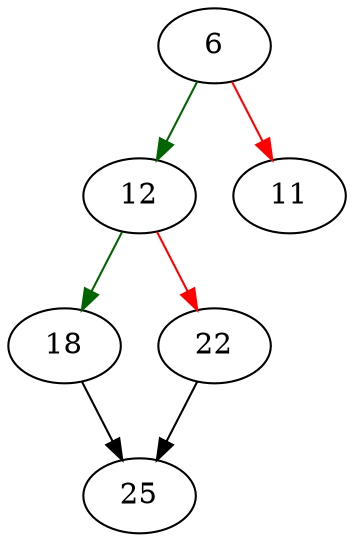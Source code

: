 strict digraph "xstrtol_error" {
	// Node definitions.
	6 [entry=true];
	12;
	11;
	18;
	22;
	25;

	// Edge definitions.
	6 -> 12 [
		color=darkgreen
		cond=true
	];
	6 -> 11 [
		color=red
		cond=false
	];
	12 -> 18 [
		color=darkgreen
		cond=true
	];
	12 -> 22 [
		color=red
		cond=false
	];
	18 -> 25;
	22 -> 25;
}